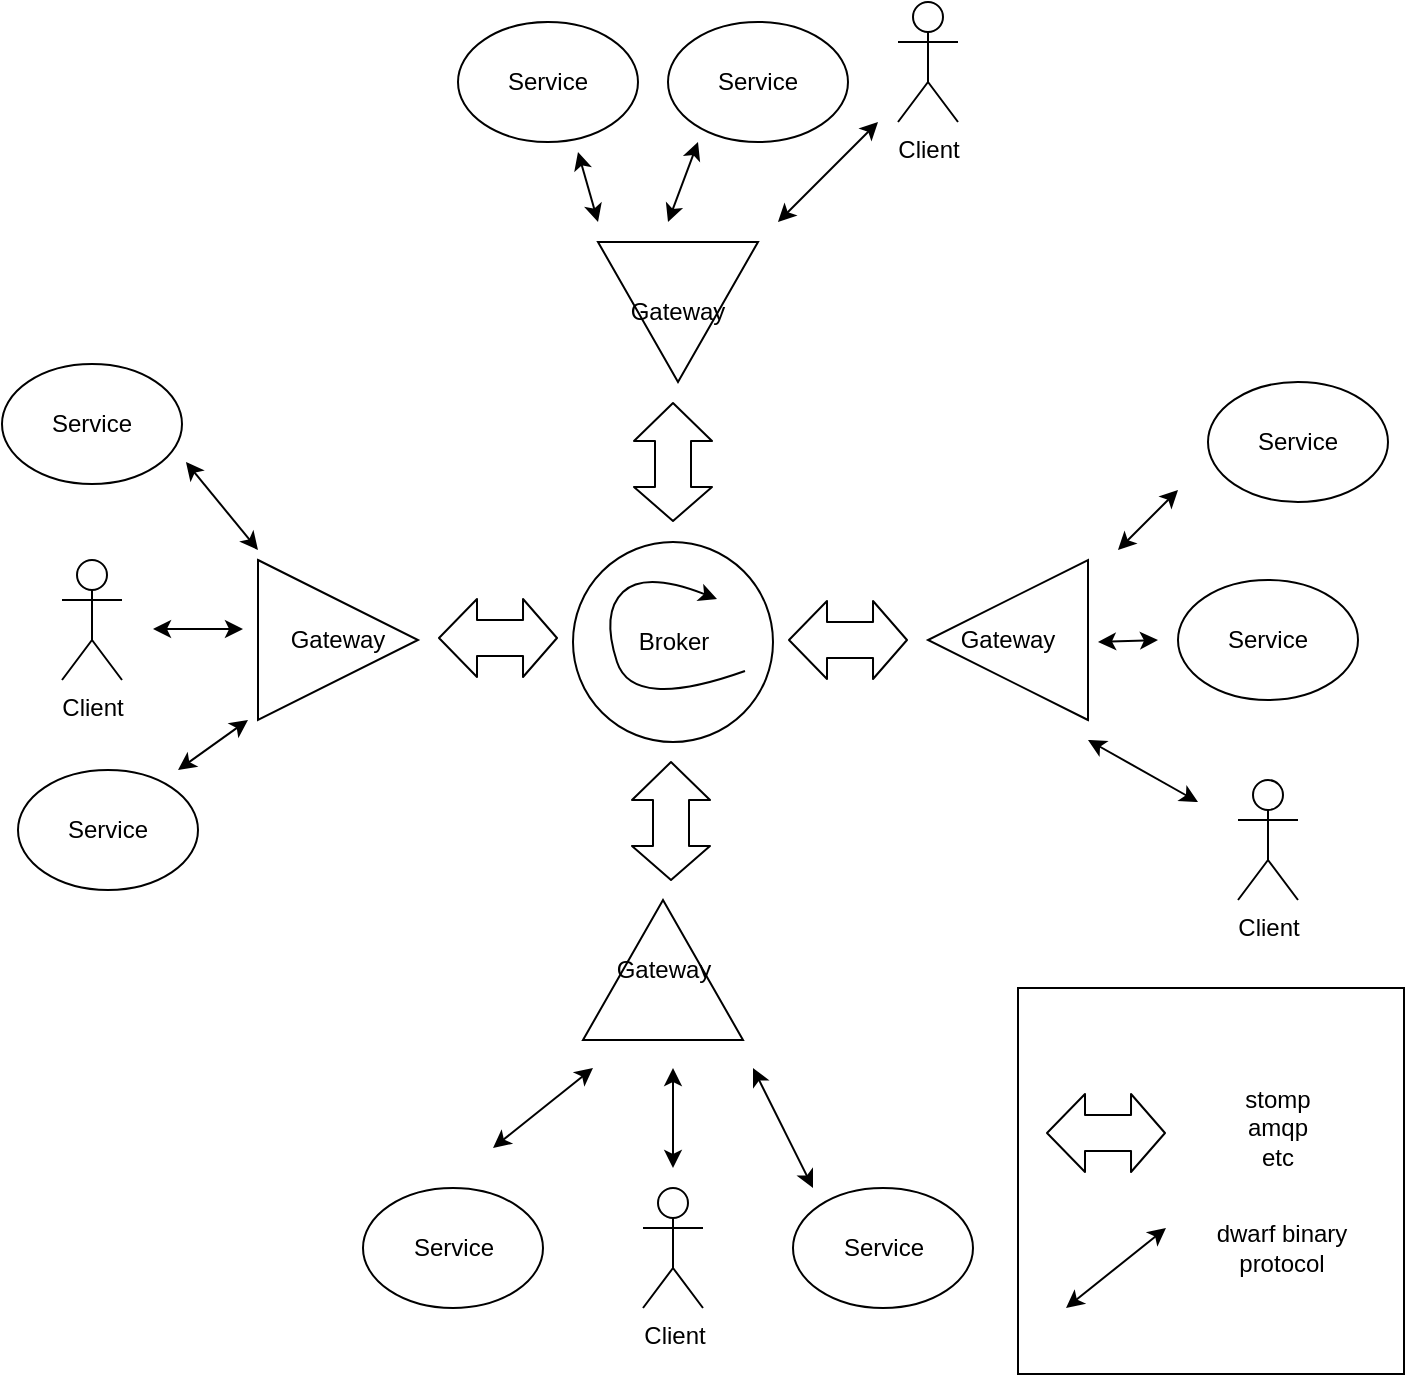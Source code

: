 <mxfile version="12.1.3" pages="1"><diagram id="4S6XZBiVHNQbJ_iy7O6z" name="Page-1"><mxGraphModel dx="1284" dy="607" grid="0" gridSize="10" guides="1" tooltips="1" connect="1" arrows="1" fold="1" page="1" pageScale="1" pageWidth="827" pageHeight="1169" math="0" shadow="0"><root><mxCell id="0"/><mxCell id="1" parent="0"/><mxCell id="LVB-X5-cSOCtD2PiAmhk-1" value="Broker" style="ellipse;whiteSpace=wrap;html=1;aspect=fixed;" vertex="1" parent="1"><mxGeometry x="347.5" y="300" width="100" height="100" as="geometry"/></mxCell><mxCell id="LVB-X5-cSOCtD2PiAmhk-2" value="Gateway" style="triangle;whiteSpace=wrap;html=1;" vertex="1" parent="1"><mxGeometry x="190" y="309" width="80" height="80" as="geometry"/></mxCell><mxCell id="LVB-X5-cSOCtD2PiAmhk-3" value="Gateway" style="triangle;whiteSpace=wrap;html=1;direction=south;" vertex="1" parent="1"><mxGeometry x="360" y="150" width="80" height="70" as="geometry"/></mxCell><mxCell id="LVB-X5-cSOCtD2PiAmhk-4" value="Gateway" style="triangle;whiteSpace=wrap;html=1;direction=north;" vertex="1" parent="1"><mxGeometry x="352.5" y="479" width="80" height="70" as="geometry"/></mxCell><mxCell id="LVB-X5-cSOCtD2PiAmhk-5" value="Gateway" style="triangle;whiteSpace=wrap;html=1;direction=west;" vertex="1" parent="1"><mxGeometry x="525" y="309" width="80" height="80" as="geometry"/></mxCell><mxCell id="LVB-X5-cSOCtD2PiAmhk-6" value="Service" style="ellipse;whiteSpace=wrap;html=1;" vertex="1" parent="1"><mxGeometry x="62" y="211" width="90" height="60" as="geometry"/></mxCell><mxCell id="LVB-X5-cSOCtD2PiAmhk-7" value="Service" style="ellipse;whiteSpace=wrap;html=1;" vertex="1" parent="1"><mxGeometry x="70" y="414" width="90" height="60" as="geometry"/></mxCell><mxCell id="LVB-X5-cSOCtD2PiAmhk-8" value="Service" style="ellipse;whiteSpace=wrap;html=1;" vertex="1" parent="1"><mxGeometry x="290" y="40" width="90" height="60" as="geometry"/></mxCell><mxCell id="LVB-X5-cSOCtD2PiAmhk-9" value="Service" style="ellipse;whiteSpace=wrap;html=1;" vertex="1" parent="1"><mxGeometry x="395" y="40" width="90" height="60" as="geometry"/></mxCell><mxCell id="LVB-X5-cSOCtD2PiAmhk-10" value="Service" style="ellipse;whiteSpace=wrap;html=1;" vertex="1" parent="1"><mxGeometry x="242.5" y="623" width="90" height="60" as="geometry"/></mxCell><mxCell id="LVB-X5-cSOCtD2PiAmhk-11" value="Service" style="ellipse;whiteSpace=wrap;html=1;" vertex="1" parent="1"><mxGeometry x="665" y="220" width="90" height="60" as="geometry"/></mxCell><mxCell id="LVB-X5-cSOCtD2PiAmhk-12" value="Service" style="ellipse;whiteSpace=wrap;html=1;" vertex="1" parent="1"><mxGeometry x="457.5" y="623" width="90" height="60" as="geometry"/></mxCell><mxCell id="LVB-X5-cSOCtD2PiAmhk-13" value="Service" style="ellipse;whiteSpace=wrap;html=1;" vertex="1" parent="1"><mxGeometry x="650" y="319" width="90" height="60" as="geometry"/></mxCell><mxCell id="LVB-X5-cSOCtD2PiAmhk-15" value="Client" style="shape=umlActor;verticalLabelPosition=bottom;labelBackgroundColor=#ffffff;verticalAlign=top;html=1;outlineConnect=0;" vertex="1" parent="1"><mxGeometry x="92" y="309" width="30" height="60" as="geometry"/></mxCell><mxCell id="LVB-X5-cSOCtD2PiAmhk-16" value="Client" style="shape=umlActor;verticalLabelPosition=bottom;labelBackgroundColor=#ffffff;verticalAlign=top;html=1;outlineConnect=0;" vertex="1" parent="1"><mxGeometry x="382.5" y="623" width="30" height="60" as="geometry"/></mxCell><mxCell id="LVB-X5-cSOCtD2PiAmhk-17" value="Client" style="shape=umlActor;verticalLabelPosition=bottom;labelBackgroundColor=#ffffff;verticalAlign=top;html=1;outlineConnect=0;" vertex="1" parent="1"><mxGeometry x="510" y="30" width="30" height="60" as="geometry"/></mxCell><mxCell id="LVB-X5-cSOCtD2PiAmhk-18" value="Client" style="shape=umlActor;verticalLabelPosition=bottom;labelBackgroundColor=#ffffff;verticalAlign=top;html=1;outlineConnect=0;" vertex="1" parent="1"><mxGeometry x="680" y="419" width="30" height="60" as="geometry"/></mxCell><mxCell id="LVB-X5-cSOCtD2PiAmhk-24" value="" style="shape=flexArrow;endArrow=classic;startArrow=classic;html=1;width=18;endSize=5.33;" edge="1" parent="1"><mxGeometry width="50" height="50" relative="1" as="geometry"><mxPoint x="280" y="348" as="sourcePoint"/><mxPoint x="340" y="348" as="targetPoint"/></mxGeometry></mxCell><mxCell id="LVB-X5-cSOCtD2PiAmhk-25" value="" style="endArrow=classic;startArrow=classic;html=1;" edge="1" parent="1"><mxGeometry width="50" height="50" relative="1" as="geometry"><mxPoint x="137.5" y="343.5" as="sourcePoint"/><mxPoint x="182.5" y="343.5" as="targetPoint"/></mxGeometry></mxCell><mxCell id="LVB-X5-cSOCtD2PiAmhk-26" value="" style="endArrow=classic;startArrow=classic;html=1;exitX=0.933;exitY=0.767;exitDx=0;exitDy=0;exitPerimeter=0;" edge="1" parent="1"><mxGeometry width="50" height="50" relative="1" as="geometry"><mxPoint x="153.97" y="260.02" as="sourcePoint"/><mxPoint x="190" y="304" as="targetPoint"/></mxGeometry></mxCell><mxCell id="LVB-X5-cSOCtD2PiAmhk-29" value="" style="endArrow=classic;startArrow=classic;html=1;" edge="1" parent="1"><mxGeometry width="50" height="50" relative="1" as="geometry"><mxPoint x="150" y="414" as="sourcePoint"/><mxPoint x="185" y="389" as="targetPoint"/></mxGeometry></mxCell><mxCell id="LVB-X5-cSOCtD2PiAmhk-31" value="" style="shape=flexArrow;endArrow=classic;startArrow=classic;html=1;width=18;endSize=5.33;" edge="1" parent="1"><mxGeometry width="50" height="50" relative="1" as="geometry"><mxPoint x="455" y="349" as="sourcePoint"/><mxPoint x="515" y="349" as="targetPoint"/></mxGeometry></mxCell><mxCell id="LVB-X5-cSOCtD2PiAmhk-32" value="" style="endArrow=classic;startArrow=classic;html=1;" edge="1" parent="1"><mxGeometry width="50" height="50" relative="1" as="geometry"><mxPoint x="620" y="304" as="sourcePoint"/><mxPoint x="650" y="274" as="targetPoint"/></mxGeometry></mxCell><mxCell id="LVB-X5-cSOCtD2PiAmhk-34" value="" style="endArrow=classic;startArrow=classic;html=1;" edge="1" parent="1"><mxGeometry width="50" height="50" relative="1" as="geometry"><mxPoint x="307.5" y="603" as="sourcePoint"/><mxPoint x="357.5" y="563" as="targetPoint"/></mxGeometry></mxCell><mxCell id="LVB-X5-cSOCtD2PiAmhk-35" value="" style="endArrow=classic;startArrow=classic;html=1;" edge="1" parent="1"><mxGeometry width="50" height="50" relative="1" as="geometry"><mxPoint x="397.5" y="613" as="sourcePoint"/><mxPoint x="397.5" y="563" as="targetPoint"/></mxGeometry></mxCell><mxCell id="LVB-X5-cSOCtD2PiAmhk-36" value="" style="endArrow=classic;startArrow=classic;html=1;" edge="1" parent="1"><mxGeometry width="50" height="50" relative="1" as="geometry"><mxPoint x="467.5" y="623" as="sourcePoint"/><mxPoint x="437.5" y="563" as="targetPoint"/></mxGeometry></mxCell><mxCell id="LVB-X5-cSOCtD2PiAmhk-37" value="" style="endArrow=classic;startArrow=classic;html=1;" edge="1" parent="1"><mxGeometry width="50" height="50" relative="1" as="geometry"><mxPoint x="360" y="140" as="sourcePoint"/><mxPoint x="350" y="105" as="targetPoint"/></mxGeometry></mxCell><mxCell id="LVB-X5-cSOCtD2PiAmhk-38" value="" style="endArrow=classic;startArrow=classic;html=1;" edge="1" parent="1"><mxGeometry width="50" height="50" relative="1" as="geometry"><mxPoint x="395" y="140" as="sourcePoint"/><mxPoint x="410" y="100" as="targetPoint"/></mxGeometry></mxCell><mxCell id="LVB-X5-cSOCtD2PiAmhk-39" value="" style="endArrow=classic;startArrow=classic;html=1;" edge="1" parent="1"><mxGeometry width="50" height="50" relative="1" as="geometry"><mxPoint x="450" y="140" as="sourcePoint"/><mxPoint x="500" y="90" as="targetPoint"/></mxGeometry></mxCell><mxCell id="LVB-X5-cSOCtD2PiAmhk-40" value="" style="endArrow=classic;startArrow=classic;html=1;" edge="1" parent="1"><mxGeometry width="50" height="50" relative="1" as="geometry"><mxPoint x="610" y="350" as="sourcePoint"/><mxPoint x="640" y="349" as="targetPoint"/></mxGeometry></mxCell><mxCell id="LVB-X5-cSOCtD2PiAmhk-41" value="" style="endArrow=classic;startArrow=classic;html=1;" edge="1" parent="1"><mxGeometry width="50" height="50" relative="1" as="geometry"><mxPoint x="660" y="430" as="sourcePoint"/><mxPoint x="605" y="399" as="targetPoint"/></mxGeometry></mxCell><mxCell id="LVB-X5-cSOCtD2PiAmhk-42" value="" style="shape=flexArrow;endArrow=classic;startArrow=classic;html=1;width=18;endSize=5.33;" edge="1" parent="1"><mxGeometry width="50" height="50" relative="1" as="geometry"><mxPoint x="396.5" y="409.5" as="sourcePoint"/><mxPoint x="396.5" y="469.5" as="targetPoint"/></mxGeometry></mxCell><mxCell id="LVB-X5-cSOCtD2PiAmhk-43" value="" style="shape=flexArrow;endArrow=classic;startArrow=classic;html=1;width=18;endSize=5.33;" edge="1" parent="1"><mxGeometry width="50" height="50" relative="1" as="geometry"><mxPoint x="397.5" y="230" as="sourcePoint"/><mxPoint x="397.5" y="290" as="targetPoint"/></mxGeometry></mxCell><mxCell id="LVB-X5-cSOCtD2PiAmhk-45" value="" style="shape=flexArrow;endArrow=classic;startArrow=classic;html=1;width=18;endSize=5.33;" edge="1" parent="1"><mxGeometry width="50" height="50" relative="1" as="geometry"><mxPoint x="584" y="595.5" as="sourcePoint"/><mxPoint x="644" y="595.5" as="targetPoint"/></mxGeometry></mxCell><mxCell id="LVB-X5-cSOCtD2PiAmhk-48" value="" style="endArrow=classic;startArrow=classic;html=1;" edge="1" parent="1"><mxGeometry width="50" height="50" relative="1" as="geometry"><mxPoint x="594" y="683" as="sourcePoint"/><mxPoint x="644" y="643" as="targetPoint"/></mxGeometry></mxCell><mxCell id="LVB-X5-cSOCtD2PiAmhk-49" value="stomp amqp&lt;br&gt;etc" style="text;html=1;strokeColor=none;fillColor=none;align=center;verticalAlign=middle;whiteSpace=wrap;rounded=0;" vertex="1" parent="1"><mxGeometry x="680" y="583" width="40" height="20" as="geometry"/></mxCell><mxCell id="LVB-X5-cSOCtD2PiAmhk-50" value="dwarf binary protocol" style="text;html=1;strokeColor=none;fillColor=none;align=center;verticalAlign=middle;whiteSpace=wrap;rounded=0;" vertex="1" parent="1"><mxGeometry x="650" y="643" width="104" height="20" as="geometry"/></mxCell><mxCell id="LVB-X5-cSOCtD2PiAmhk-53" value="" style="whiteSpace=wrap;html=1;aspect=fixed;fillColor=none;" vertex="1" parent="1"><mxGeometry x="570" y="523" width="193" height="193" as="geometry"/></mxCell><mxCell id="LVB-X5-cSOCtD2PiAmhk-54" value="" style="curved=1;endArrow=classic;html=1;" edge="1" parent="1"><mxGeometry width="50" height="50" relative="1" as="geometry"><mxPoint x="433.5" y="364.5" as="sourcePoint"/><mxPoint x="419.5" y="328.5" as="targetPoint"/><Array as="points"><mxPoint x="433.5" y="364.5"/><mxPoint x="377.5" y="384.5"/><mxPoint x="361.5" y="335.5"/><mxPoint x="383.5" y="314.5"/></Array></mxGeometry></mxCell></root></mxGraphModel></diagram></mxfile>